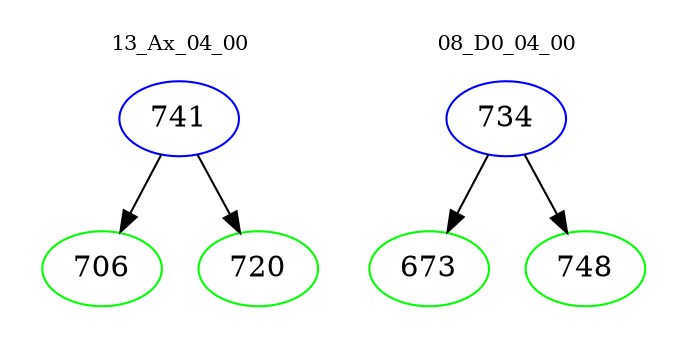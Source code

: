 digraph{
subgraph cluster_0 {
color = white
label = "13_Ax_04_00";
fontsize=10;
T0_741 [label="741", color="blue"]
T0_741 -> T0_706 [color="black"]
T0_706 [label="706", color="green"]
T0_741 -> T0_720 [color="black"]
T0_720 [label="720", color="green"]
}
subgraph cluster_1 {
color = white
label = "08_D0_04_00";
fontsize=10;
T1_734 [label="734", color="blue"]
T1_734 -> T1_673 [color="black"]
T1_673 [label="673", color="green"]
T1_734 -> T1_748 [color="black"]
T1_748 [label="748", color="green"]
}
}
